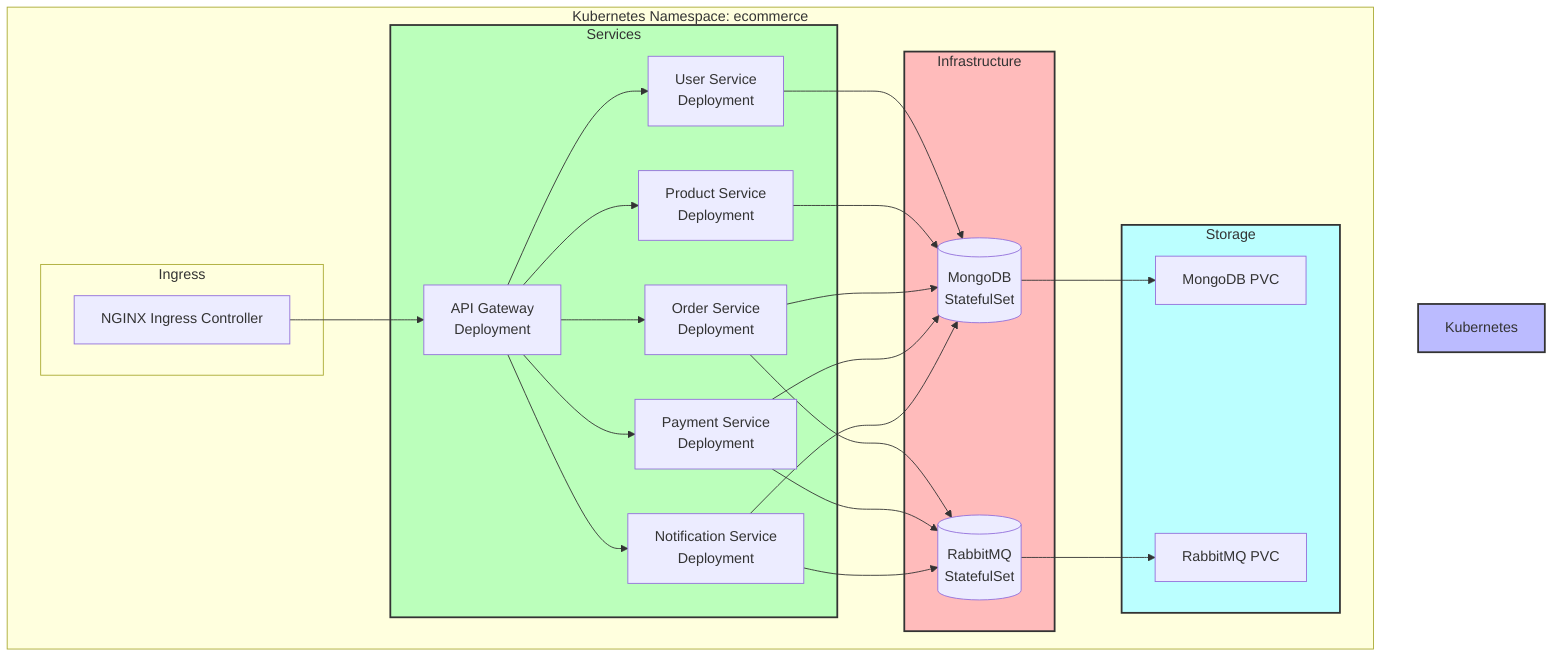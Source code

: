 graph TB
    subgraph Kubernetes Namespace: ecommerce
        subgraph Ingress
            NGINX[NGINX Ingress Controller]
        end

        subgraph Services
            Gateway[API Gateway<br/>Deployment]
            User[User Service<br/>Deployment]
            Product[Product Service<br/>Deployment]
            Order[Order Service<br/>Deployment]
            Payment[Payment Service<br/>Deployment]
            Notification[Notification Service<br/>Deployment]
        end

        subgraph Infrastructure
            MongoDB[(MongoDB<br/>StatefulSet)]
            RabbitMQ[(RabbitMQ<br/>StatefulSet)]
        end

        subgraph Storage
            PVC1[MongoDB PVC]
            PVC2[RabbitMQ PVC]
        end
    end

    NGINX --> Gateway
    Gateway --> User
    Gateway --> Product
    Gateway --> Order
    Gateway --> Payment
    Gateway --> Notification

    User --> MongoDB
    Product --> MongoDB
    Order --> MongoDB
    Payment --> MongoDB
    Notification --> MongoDB

    Order --> RabbitMQ
    Payment --> RabbitMQ
    Notification --> RabbitMQ

    MongoDB --> PVC1
    RabbitMQ --> PVC2

    style Kubernetes fill:#bbf,stroke:#333,stroke-width:2px
    style Services fill:#bfb,stroke:#333,stroke-width:2px
    style Infrastructure fill:#fbb,stroke:#333,stroke-width:2px
    style Storage fill:#bff,stroke:#333,stroke-width:2px